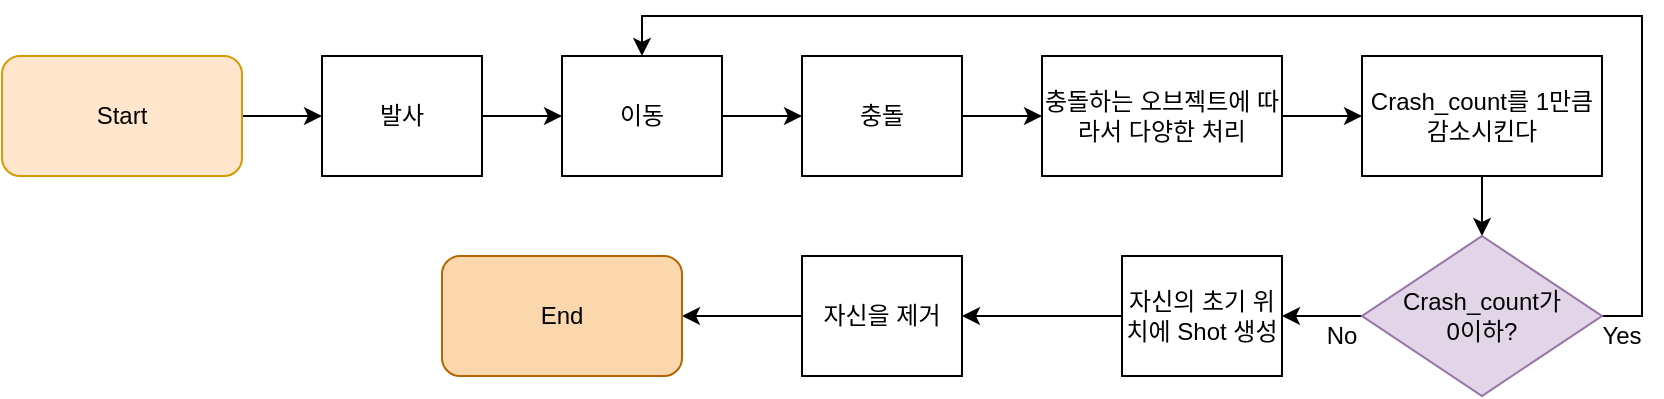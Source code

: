 <mxfile version="13.5.8" type="device"><diagram id="tgTMs0CRXeBId3QHzz9G" name="Page-1"><mxGraphModel dx="1422" dy="745" grid="1" gridSize="10" guides="1" tooltips="1" connect="1" arrows="1" fold="1" page="1" pageScale="1" pageWidth="827" pageHeight="1169" math="0" shadow="0"><root><mxCell id="0"/><mxCell id="1" parent="0"/><mxCell id="2WWGJnRCyKFDDAzFQEC9-14" style="edgeStyle=orthogonalEdgeStyle;rounded=0;orthogonalLoop=1;jettySize=auto;html=1;exitX=1;exitY=0.5;exitDx=0;exitDy=0;" parent="1" source="2WWGJnRCyKFDDAzFQEC9-2" target="2WWGJnRCyKFDDAzFQEC9-13" edge="1"><mxGeometry relative="1" as="geometry"/></mxCell><mxCell id="2WWGJnRCyKFDDAzFQEC9-2" value="Start" style="rounded=1;whiteSpace=wrap;html=1;fillColor=#ffe6cc;strokeColor=#d79b00;" parent="1" vertex="1"><mxGeometry x="240" y="180" width="120" height="60" as="geometry"/></mxCell><mxCell id="2WWGJnRCyKFDDAzFQEC9-16" value="" style="edgeStyle=orthogonalEdgeStyle;rounded=0;orthogonalLoop=1;jettySize=auto;html=1;" parent="1" source="2WWGJnRCyKFDDAzFQEC9-13" target="2WWGJnRCyKFDDAzFQEC9-15" edge="1"><mxGeometry relative="1" as="geometry"/></mxCell><mxCell id="2WWGJnRCyKFDDAzFQEC9-13" value="발사" style="rounded=0;whiteSpace=wrap;html=1;" parent="1" vertex="1"><mxGeometry x="400" y="180" width="80" height="60" as="geometry"/></mxCell><mxCell id="2WWGJnRCyKFDDAzFQEC9-18" value="" style="edgeStyle=orthogonalEdgeStyle;rounded=0;orthogonalLoop=1;jettySize=auto;html=1;" parent="1" source="2WWGJnRCyKFDDAzFQEC9-15" target="2WWGJnRCyKFDDAzFQEC9-17" edge="1"><mxGeometry relative="1" as="geometry"/></mxCell><mxCell id="2WWGJnRCyKFDDAzFQEC9-15" value="이동" style="rounded=0;whiteSpace=wrap;html=1;" parent="1" vertex="1"><mxGeometry x="520" y="180" width="80" height="60" as="geometry"/></mxCell><mxCell id="2WWGJnRCyKFDDAzFQEC9-21" value="" style="edgeStyle=orthogonalEdgeStyle;rounded=0;orthogonalLoop=1;jettySize=auto;html=1;" parent="1" source="2WWGJnRCyKFDDAzFQEC9-17" target="2WWGJnRCyKFDDAzFQEC9-20" edge="1"><mxGeometry relative="1" as="geometry"/></mxCell><mxCell id="2WWGJnRCyKFDDAzFQEC9-17" value="충돌" style="rounded=0;whiteSpace=wrap;html=1;" parent="1" vertex="1"><mxGeometry x="640" y="180" width="80" height="60" as="geometry"/></mxCell><mxCell id="AfWoBJ1AZaKJgZcskX70-2" value="" style="edgeStyle=orthogonalEdgeStyle;rounded=0;orthogonalLoop=1;jettySize=auto;html=1;" edge="1" parent="1" source="2WWGJnRCyKFDDAzFQEC9-20" target="AfWoBJ1AZaKJgZcskX70-1"><mxGeometry relative="1" as="geometry"/></mxCell><mxCell id="2WWGJnRCyKFDDAzFQEC9-20" value="충돌하는 오브젝트에 따라서 다양한 처리" style="rounded=0;whiteSpace=wrap;html=1;" parent="1" vertex="1"><mxGeometry x="760" y="180" width="120" height="60" as="geometry"/></mxCell><mxCell id="2WWGJnRCyKFDDAzFQEC9-32" value="" style="edgeStyle=orthogonalEdgeStyle;rounded=0;orthogonalLoop=1;jettySize=auto;html=1;" parent="1" source="2WWGJnRCyKFDDAzFQEC9-26" target="2WWGJnRCyKFDDAzFQEC9-31" edge="1"><mxGeometry relative="1" as="geometry"/></mxCell><mxCell id="2WWGJnRCyKFDDAzFQEC9-26" value="자신의 초기 위치에 Shot 생성" style="rounded=0;whiteSpace=wrap;html=1;" parent="1" vertex="1"><mxGeometry x="800" y="280" width="80" height="60" as="geometry"/></mxCell><mxCell id="2WWGJnRCyKFDDAzFQEC9-36" style="edgeStyle=orthogonalEdgeStyle;rounded=0;orthogonalLoop=1;jettySize=auto;html=1;exitX=0;exitY=0.5;exitDx=0;exitDy=0;entryX=1;entryY=0.5;entryDx=0;entryDy=0;" parent="1" source="2WWGJnRCyKFDDAzFQEC9-31" target="2WWGJnRCyKFDDAzFQEC9-35" edge="1"><mxGeometry relative="1" as="geometry"/></mxCell><mxCell id="2WWGJnRCyKFDDAzFQEC9-31" value="자신을 제거" style="rounded=0;whiteSpace=wrap;html=1;" parent="1" vertex="1"><mxGeometry x="640" y="280" width="80" height="60" as="geometry"/></mxCell><mxCell id="2WWGJnRCyKFDDAzFQEC9-35" value="End" style="rounded=1;whiteSpace=wrap;html=1;fillColor=#fad7ac;strokeColor=#b46504;" parent="1" vertex="1"><mxGeometry x="460" y="280" width="120" height="60" as="geometry"/></mxCell><mxCell id="AfWoBJ1AZaKJgZcskX70-4" value="" style="edgeStyle=orthogonalEdgeStyle;rounded=0;orthogonalLoop=1;jettySize=auto;html=1;" edge="1" parent="1" source="AfWoBJ1AZaKJgZcskX70-1" target="AfWoBJ1AZaKJgZcskX70-3"><mxGeometry relative="1" as="geometry"/></mxCell><mxCell id="AfWoBJ1AZaKJgZcskX70-1" value="Crash_count를 1만큼 감소시킨다" style="rounded=0;whiteSpace=wrap;html=1;" vertex="1" parent="1"><mxGeometry x="920" y="180" width="120" height="60" as="geometry"/></mxCell><mxCell id="AfWoBJ1AZaKJgZcskX70-5" style="edgeStyle=orthogonalEdgeStyle;rounded=0;orthogonalLoop=1;jettySize=auto;html=1;exitX=0;exitY=0.5;exitDx=0;exitDy=0;entryX=1;entryY=0.5;entryDx=0;entryDy=0;" edge="1" parent="1" source="AfWoBJ1AZaKJgZcskX70-3" target="2WWGJnRCyKFDDAzFQEC9-26"><mxGeometry relative="1" as="geometry"/></mxCell><mxCell id="AfWoBJ1AZaKJgZcskX70-6" style="edgeStyle=orthogonalEdgeStyle;rounded=0;orthogonalLoop=1;jettySize=auto;html=1;exitX=1;exitY=0.5;exitDx=0;exitDy=0;entryX=0.5;entryY=0;entryDx=0;entryDy=0;" edge="1" parent="1" source="AfWoBJ1AZaKJgZcskX70-3" target="2WWGJnRCyKFDDAzFQEC9-15"><mxGeometry relative="1" as="geometry"/></mxCell><mxCell id="AfWoBJ1AZaKJgZcskX70-3" value="Crash_count가&lt;br&gt;0이하?" style="rhombus;whiteSpace=wrap;html=1;rounded=0;fillColor=#e1d5e7;strokeColor=#9673a6;" vertex="1" parent="1"><mxGeometry x="920" y="270" width="120" height="80" as="geometry"/></mxCell><mxCell id="AfWoBJ1AZaKJgZcskX70-7" value="Yes" style="text;html=1;strokeColor=none;fillColor=none;align=center;verticalAlign=middle;whiteSpace=wrap;rounded=0;" vertex="1" parent="1"><mxGeometry x="1030" y="310" width="40" height="20" as="geometry"/></mxCell><mxCell id="AfWoBJ1AZaKJgZcskX70-8" value="No" style="text;html=1;strokeColor=none;fillColor=none;align=center;verticalAlign=middle;whiteSpace=wrap;rounded=0;" vertex="1" parent="1"><mxGeometry x="890" y="310" width="40" height="20" as="geometry"/></mxCell></root></mxGraphModel></diagram></mxfile>
